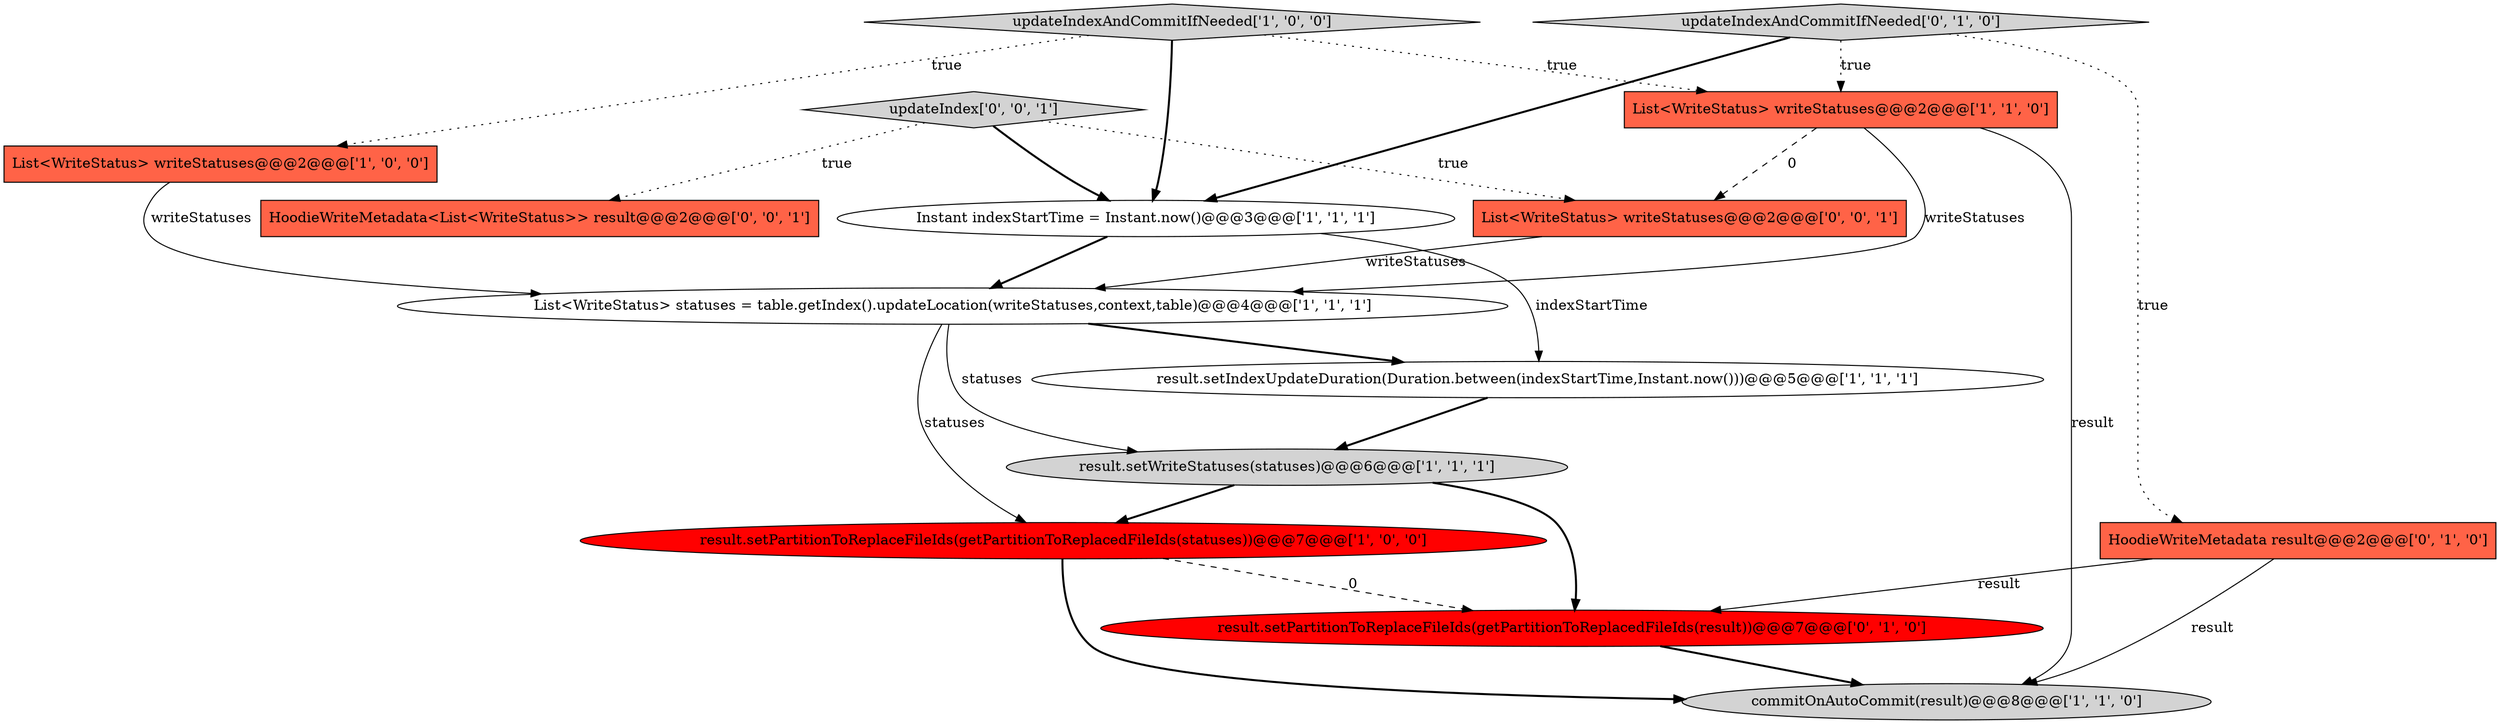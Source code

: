digraph {
4 [style = filled, label = "result.setPartitionToReplaceFileIds(getPartitionToReplacedFileIds(statuses))@@@7@@@['1', '0', '0']", fillcolor = red, shape = ellipse image = "AAA1AAABBB1BBB"];
3 [style = filled, label = "List<WriteStatus> writeStatuses@@@2@@@['1', '1', '0']", fillcolor = tomato, shape = box image = "AAA0AAABBB1BBB"];
7 [style = filled, label = "result.setWriteStatuses(statuses)@@@6@@@['1', '1', '1']", fillcolor = lightgray, shape = ellipse image = "AAA0AAABBB1BBB"];
13 [style = filled, label = "HoodieWriteMetadata<List<WriteStatus>> result@@@2@@@['0', '0', '1']", fillcolor = tomato, shape = box image = "AAA0AAABBB3BBB"];
14 [style = filled, label = "List<WriteStatus> writeStatuses@@@2@@@['0', '0', '1']", fillcolor = tomato, shape = box image = "AAA0AAABBB3BBB"];
11 [style = filled, label = "result.setPartitionToReplaceFileIds(getPartitionToReplacedFileIds(result))@@@7@@@['0', '1', '0']", fillcolor = red, shape = ellipse image = "AAA1AAABBB2BBB"];
9 [style = filled, label = "HoodieWriteMetadata result@@@2@@@['0', '1', '0']", fillcolor = tomato, shape = box image = "AAA0AAABBB2BBB"];
8 [style = filled, label = "result.setIndexUpdateDuration(Duration.between(indexStartTime,Instant.now()))@@@5@@@['1', '1', '1']", fillcolor = white, shape = ellipse image = "AAA0AAABBB1BBB"];
5 [style = filled, label = "Instant indexStartTime = Instant.now()@@@3@@@['1', '1', '1']", fillcolor = white, shape = ellipse image = "AAA0AAABBB1BBB"];
12 [style = filled, label = "updateIndex['0', '0', '1']", fillcolor = lightgray, shape = diamond image = "AAA0AAABBB3BBB"];
1 [style = filled, label = "commitOnAutoCommit(result)@@@8@@@['1', '1', '0']", fillcolor = lightgray, shape = ellipse image = "AAA0AAABBB1BBB"];
10 [style = filled, label = "updateIndexAndCommitIfNeeded['0', '1', '0']", fillcolor = lightgray, shape = diamond image = "AAA0AAABBB2BBB"];
2 [style = filled, label = "List<WriteStatus> writeStatuses@@@2@@@['1', '0', '0']", fillcolor = tomato, shape = box image = "AAA0AAABBB1BBB"];
6 [style = filled, label = "updateIndexAndCommitIfNeeded['1', '0', '0']", fillcolor = lightgray, shape = diamond image = "AAA0AAABBB1BBB"];
0 [style = filled, label = "List<WriteStatus> statuses = table.getIndex().updateLocation(writeStatuses,context,table)@@@4@@@['1', '1', '1']", fillcolor = white, shape = ellipse image = "AAA0AAABBB1BBB"];
7->11 [style = bold, label=""];
12->5 [style = bold, label=""];
11->1 [style = bold, label=""];
10->3 [style = dotted, label="true"];
3->1 [style = solid, label="result"];
5->8 [style = solid, label="indexStartTime"];
2->0 [style = solid, label="writeStatuses"];
7->4 [style = bold, label=""];
10->9 [style = dotted, label="true"];
8->7 [style = bold, label=""];
12->14 [style = dotted, label="true"];
6->5 [style = bold, label=""];
9->11 [style = solid, label="result"];
6->2 [style = dotted, label="true"];
12->13 [style = dotted, label="true"];
10->5 [style = bold, label=""];
5->0 [style = bold, label=""];
0->4 [style = solid, label="statuses"];
0->8 [style = bold, label=""];
3->0 [style = solid, label="writeStatuses"];
0->7 [style = solid, label="statuses"];
4->1 [style = bold, label=""];
9->1 [style = solid, label="result"];
4->11 [style = dashed, label="0"];
3->14 [style = dashed, label="0"];
14->0 [style = solid, label="writeStatuses"];
6->3 [style = dotted, label="true"];
}
